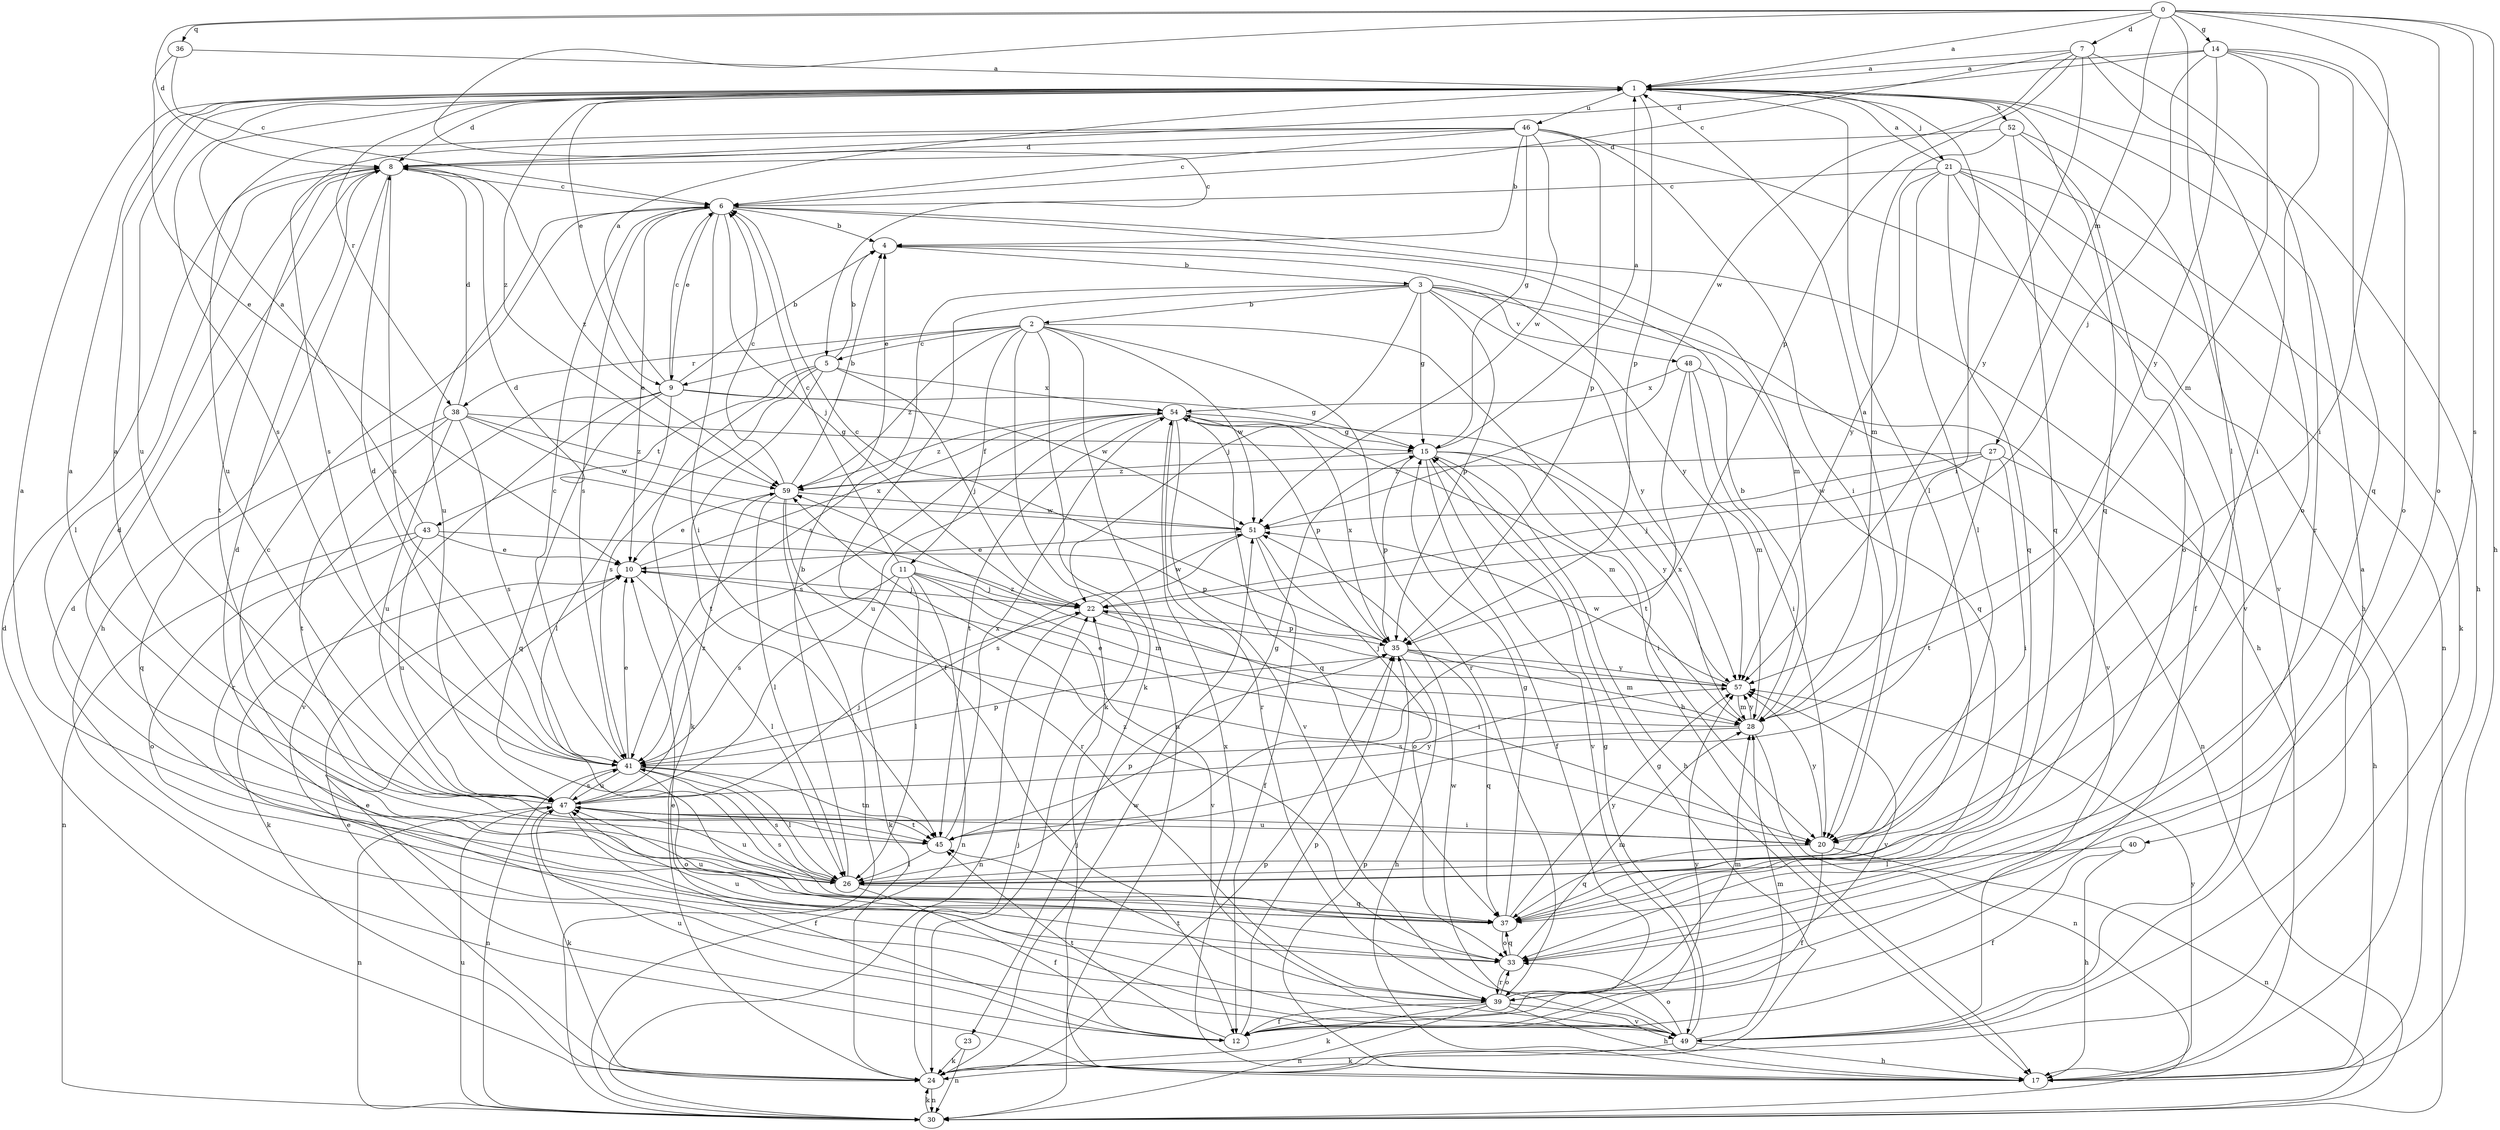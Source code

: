 strict digraph  {
0;
1;
2;
3;
4;
5;
6;
7;
8;
9;
10;
11;
12;
14;
15;
17;
20;
21;
22;
23;
24;
26;
27;
28;
30;
33;
35;
36;
37;
38;
39;
40;
41;
43;
45;
46;
47;
48;
49;
51;
52;
54;
57;
59;
0 -> 1  [label=a];
0 -> 5  [label=c];
0 -> 7  [label=d];
0 -> 8  [label=d];
0 -> 14  [label=g];
0 -> 17  [label=h];
0 -> 20  [label=i];
0 -> 26  [label=l];
0 -> 27  [label=m];
0 -> 33  [label=o];
0 -> 36  [label=q];
0 -> 40  [label=s];
1 -> 8  [label=d];
1 -> 9  [label=e];
1 -> 17  [label=h];
1 -> 20  [label=i];
1 -> 21  [label=j];
1 -> 26  [label=l];
1 -> 35  [label=p];
1 -> 37  [label=q];
1 -> 38  [label=r];
1 -> 41  [label=s];
1 -> 46  [label=u];
1 -> 47  [label=u];
1 -> 52  [label=x];
1 -> 59  [label=z];
2 -> 5  [label=c];
2 -> 9  [label=e];
2 -> 11  [label=f];
2 -> 17  [label=h];
2 -> 23  [label=k];
2 -> 24  [label=k];
2 -> 30  [label=n];
2 -> 38  [label=r];
2 -> 39  [label=r];
2 -> 51  [label=w];
2 -> 59  [label=z];
3 -> 2  [label=b];
3 -> 12  [label=f];
3 -> 15  [label=g];
3 -> 22  [label=j];
3 -> 35  [label=p];
3 -> 37  [label=q];
3 -> 41  [label=s];
3 -> 48  [label=v];
3 -> 49  [label=v];
3 -> 57  [label=y];
4 -> 3  [label=b];
4 -> 57  [label=y];
5 -> 4  [label=b];
5 -> 22  [label=j];
5 -> 24  [label=k];
5 -> 41  [label=s];
5 -> 43  [label=t];
5 -> 45  [label=t];
5 -> 54  [label=x];
6 -> 4  [label=b];
6 -> 9  [label=e];
6 -> 10  [label=e];
6 -> 17  [label=h];
6 -> 20  [label=i];
6 -> 22  [label=j];
6 -> 28  [label=m];
6 -> 41  [label=s];
6 -> 47  [label=u];
7 -> 1  [label=a];
7 -> 6  [label=c];
7 -> 33  [label=o];
7 -> 35  [label=p];
7 -> 39  [label=r];
7 -> 51  [label=w];
7 -> 57  [label=y];
8 -> 6  [label=c];
8 -> 17  [label=h];
8 -> 26  [label=l];
8 -> 41  [label=s];
8 -> 45  [label=t];
8 -> 59  [label=z];
9 -> 1  [label=a];
9 -> 4  [label=b];
9 -> 6  [label=c];
9 -> 15  [label=g];
9 -> 26  [label=l];
9 -> 37  [label=q];
9 -> 39  [label=r];
9 -> 49  [label=v];
9 -> 51  [label=w];
10 -> 22  [label=j];
10 -> 24  [label=k];
10 -> 26  [label=l];
10 -> 54  [label=x];
11 -> 6  [label=c];
11 -> 22  [label=j];
11 -> 24  [label=k];
11 -> 26  [label=l];
11 -> 28  [label=m];
11 -> 30  [label=n];
11 -> 41  [label=s];
11 -> 49  [label=v];
12 -> 10  [label=e];
12 -> 35  [label=p];
12 -> 45  [label=t];
12 -> 47  [label=u];
12 -> 57  [label=y];
14 -> 1  [label=a];
14 -> 8  [label=d];
14 -> 20  [label=i];
14 -> 22  [label=j];
14 -> 28  [label=m];
14 -> 33  [label=o];
14 -> 37  [label=q];
14 -> 57  [label=y];
15 -> 1  [label=a];
15 -> 12  [label=f];
15 -> 17  [label=h];
15 -> 20  [label=i];
15 -> 35  [label=p];
15 -> 49  [label=v];
15 -> 57  [label=y];
15 -> 59  [label=z];
17 -> 22  [label=j];
17 -> 35  [label=p];
17 -> 54  [label=x];
17 -> 57  [label=y];
20 -> 12  [label=f];
20 -> 30  [label=n];
20 -> 37  [label=q];
20 -> 47  [label=u];
20 -> 57  [label=y];
21 -> 1  [label=a];
21 -> 6  [label=c];
21 -> 12  [label=f];
21 -> 24  [label=k];
21 -> 26  [label=l];
21 -> 30  [label=n];
21 -> 37  [label=q];
21 -> 49  [label=v];
21 -> 57  [label=y];
22 -> 8  [label=d];
22 -> 20  [label=i];
22 -> 30  [label=n];
22 -> 35  [label=p];
22 -> 51  [label=w];
23 -> 24  [label=k];
23 -> 30  [label=n];
24 -> 8  [label=d];
24 -> 10  [label=e];
24 -> 15  [label=g];
24 -> 22  [label=j];
24 -> 30  [label=n];
24 -> 35  [label=p];
24 -> 51  [label=w];
26 -> 1  [label=a];
26 -> 4  [label=b];
26 -> 6  [label=c];
26 -> 8  [label=d];
26 -> 12  [label=f];
26 -> 35  [label=p];
26 -> 37  [label=q];
26 -> 41  [label=s];
26 -> 47  [label=u];
27 -> 17  [label=h];
27 -> 20  [label=i];
27 -> 22  [label=j];
27 -> 45  [label=t];
27 -> 51  [label=w];
27 -> 59  [label=z];
28 -> 1  [label=a];
28 -> 4  [label=b];
28 -> 10  [label=e];
28 -> 30  [label=n];
28 -> 41  [label=s];
28 -> 54  [label=x];
28 -> 57  [label=y];
30 -> 24  [label=k];
30 -> 47  [label=u];
33 -> 28  [label=m];
33 -> 37  [label=q];
33 -> 39  [label=r];
33 -> 47  [label=u];
33 -> 59  [label=z];
35 -> 6  [label=c];
35 -> 17  [label=h];
35 -> 28  [label=m];
35 -> 37  [label=q];
35 -> 54  [label=x];
35 -> 57  [label=y];
36 -> 1  [label=a];
36 -> 6  [label=c];
36 -> 10  [label=e];
37 -> 8  [label=d];
37 -> 15  [label=g];
37 -> 33  [label=o];
37 -> 41  [label=s];
37 -> 47  [label=u];
37 -> 57  [label=y];
38 -> 8  [label=d];
38 -> 15  [label=g];
38 -> 37  [label=q];
38 -> 41  [label=s];
38 -> 45  [label=t];
38 -> 47  [label=u];
38 -> 51  [label=w];
38 -> 59  [label=z];
39 -> 12  [label=f];
39 -> 17  [label=h];
39 -> 24  [label=k];
39 -> 28  [label=m];
39 -> 30  [label=n];
39 -> 33  [label=o];
39 -> 45  [label=t];
39 -> 49  [label=v];
39 -> 57  [label=y];
40 -> 12  [label=f];
40 -> 17  [label=h];
40 -> 26  [label=l];
41 -> 6  [label=c];
41 -> 8  [label=d];
41 -> 10  [label=e];
41 -> 26  [label=l];
41 -> 30  [label=n];
41 -> 33  [label=o];
41 -> 35  [label=p];
41 -> 45  [label=t];
41 -> 47  [label=u];
43 -> 1  [label=a];
43 -> 10  [label=e];
43 -> 30  [label=n];
43 -> 33  [label=o];
43 -> 35  [label=p];
43 -> 47  [label=u];
45 -> 1  [label=a];
45 -> 15  [label=g];
45 -> 26  [label=l];
45 -> 54  [label=x];
46 -> 4  [label=b];
46 -> 6  [label=c];
46 -> 8  [label=d];
46 -> 15  [label=g];
46 -> 17  [label=h];
46 -> 20  [label=i];
46 -> 35  [label=p];
46 -> 41  [label=s];
46 -> 47  [label=u];
46 -> 51  [label=w];
47 -> 1  [label=a];
47 -> 12  [label=f];
47 -> 20  [label=i];
47 -> 22  [label=j];
47 -> 24  [label=k];
47 -> 30  [label=n];
47 -> 41  [label=s];
47 -> 45  [label=t];
47 -> 57  [label=y];
47 -> 59  [label=z];
48 -> 20  [label=i];
48 -> 28  [label=m];
48 -> 30  [label=n];
48 -> 45  [label=t];
48 -> 54  [label=x];
49 -> 1  [label=a];
49 -> 8  [label=d];
49 -> 10  [label=e];
49 -> 15  [label=g];
49 -> 17  [label=h];
49 -> 24  [label=k];
49 -> 28  [label=m];
49 -> 33  [label=o];
49 -> 51  [label=w];
51 -> 10  [label=e];
51 -> 12  [label=f];
51 -> 33  [label=o];
51 -> 41  [label=s];
52 -> 8  [label=d];
52 -> 28  [label=m];
52 -> 33  [label=o];
52 -> 37  [label=q];
52 -> 49  [label=v];
54 -> 15  [label=g];
54 -> 28  [label=m];
54 -> 35  [label=p];
54 -> 37  [label=q];
54 -> 39  [label=r];
54 -> 41  [label=s];
54 -> 45  [label=t];
54 -> 47  [label=u];
54 -> 49  [label=v];
54 -> 59  [label=z];
57 -> 22  [label=j];
57 -> 28  [label=m];
57 -> 51  [label=w];
57 -> 59  [label=z];
59 -> 4  [label=b];
59 -> 6  [label=c];
59 -> 10  [label=e];
59 -> 26  [label=l];
59 -> 30  [label=n];
59 -> 39  [label=r];
59 -> 51  [label=w];
}
